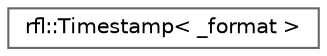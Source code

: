 digraph "类继承关系图"
{
 // LATEX_PDF_SIZE
  bgcolor="transparent";
  edge [fontname=Helvetica,fontsize=10,labelfontname=Helvetica,labelfontsize=10];
  node [fontname=Helvetica,fontsize=10,shape=box,height=0.2,width=0.4];
  rankdir="LR";
  Node0 [id="Node000000",label="rfl::Timestamp\< _format \>",height=0.2,width=0.4,color="grey40", fillcolor="white", style="filled",URL="$classrfl_1_1_timestamp.html",tooltip="For serializing and deserializing time stamps."];
}
